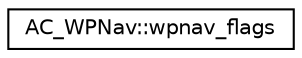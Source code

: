 digraph "Graphical Class Hierarchy"
{
 // INTERACTIVE_SVG=YES
  edge [fontname="Helvetica",fontsize="10",labelfontname="Helvetica",labelfontsize="10"];
  node [fontname="Helvetica",fontsize="10",shape=record];
  rankdir="LR";
  Node1 [label="AC_WPNav::wpnav_flags",height=0.2,width=0.4,color="black", fillcolor="white", style="filled",URL="$structAC__WPNav_1_1wpnav__flags.html"];
}
